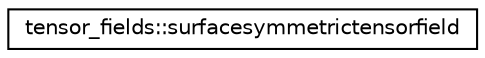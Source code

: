 digraph "Graphical Class Hierarchy"
{
 // LATEX_PDF_SIZE
  edge [fontname="Helvetica",fontsize="10",labelfontname="Helvetica",labelfontsize="10"];
  node [fontname="Helvetica",fontsize="10",shape=record];
  rankdir="LR";
  Node0 [label="tensor_fields::surfacesymmetrictensorfield",height=0.2,width=0.4,color="black", fillcolor="white", style="filled",URL="$structtensor__fields_1_1surfacesymmetrictensorfield.html",tooltip=" "];
}
